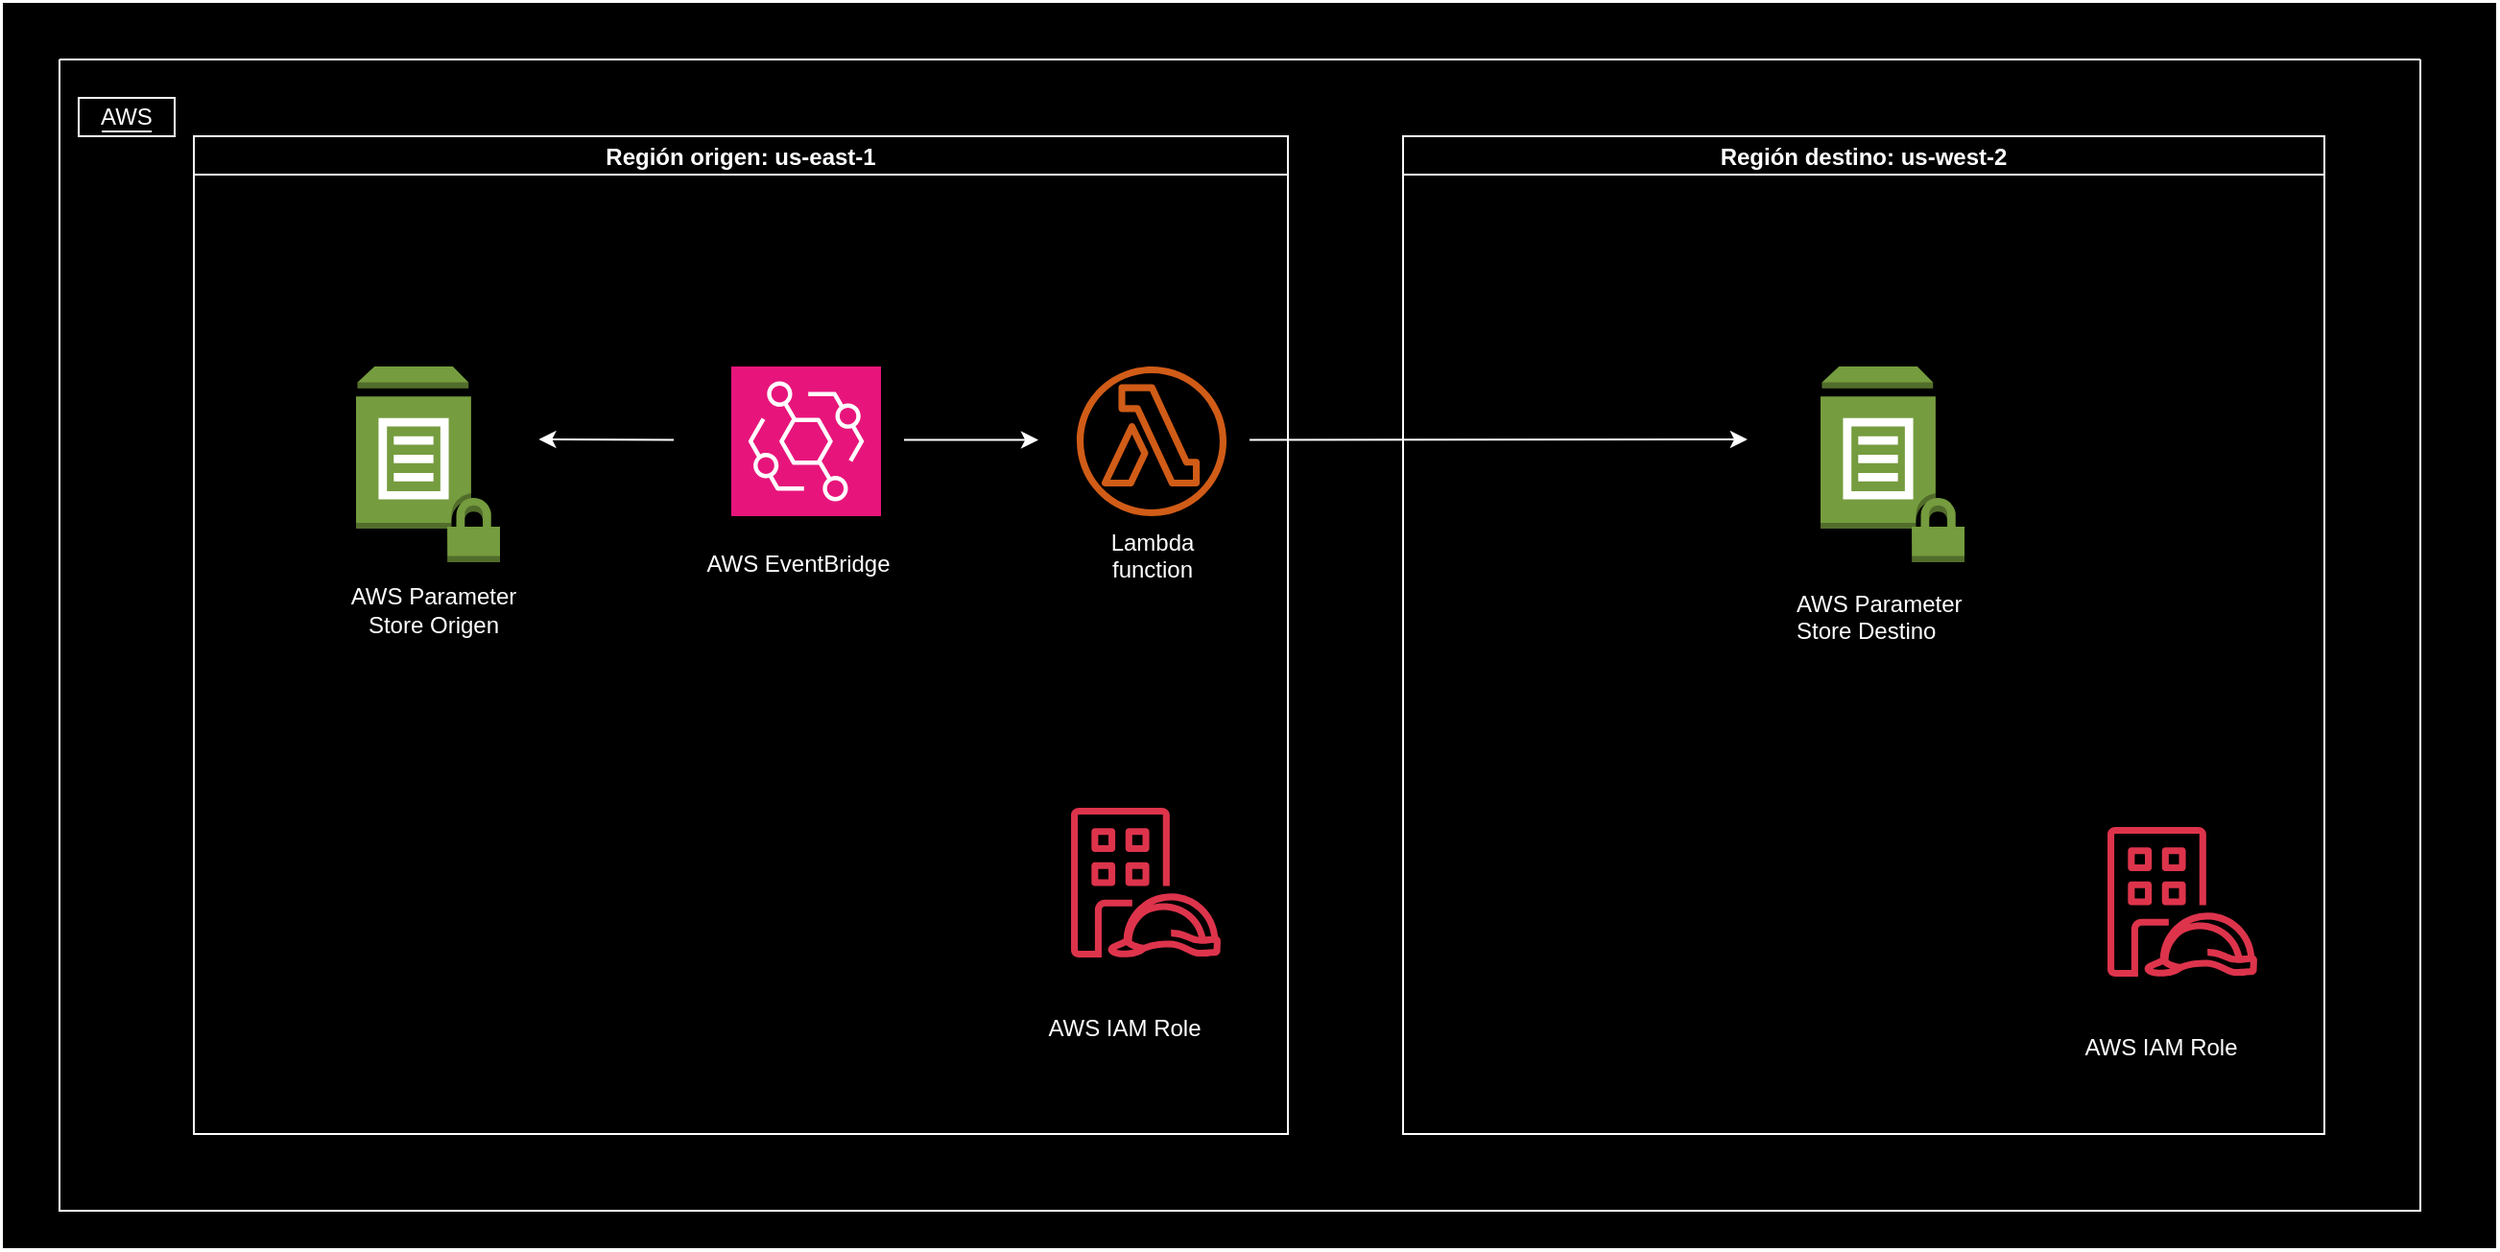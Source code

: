 <mxfile version="24.7.5" pages="2">
  <diagram id="Ht1M8jgEwFfnCIfOTk4-" name="Page-1">
    <mxGraphModel dx="1477" dy="1910" grid="1" gridSize="10" guides="1" tooltips="1" connect="1" arrows="1" fold="1" page="1" pageScale="1" pageWidth="1169" pageHeight="827" background="#ffffff" math="0" shadow="0">
      <root>
        <mxCell id="0" />
        <mxCell id="1" parent="0" />
        <mxCell id="TkHN5vmtKfePzfpMopAU-19" value="" style="rounded=0;whiteSpace=wrap;html=1;fillColor=#000000;strokeColor=#FFFFFF;" vertex="1" parent="1">
          <mxGeometry x="80" y="-30" width="1300" height="650" as="geometry" />
        </mxCell>
        <mxCell id="wMUD5X-A9GFCYnmL9H_o-1" value="Región origen: us-east-1" style="swimlane;startSize=20;horizontal=1;containerType=tree;strokeColor=#FFFFFF;fontColor=#FFFFFF;fillColor=none;" parent="1" vertex="1">
          <mxGeometry x="180" y="40" width="570" height="520" as="geometry" />
        </mxCell>
        <mxCell id="wMUD5X-A9GFCYnmL9H_o-6" value="Región destino: us-west-2" style="swimlane;startSize=20;horizontal=1;containerType=tree;swimlaneFillColor=none;labelBackgroundColor=none;strokeColor=#FFFFFF;fontColor=#FFFFFF;fillColor=none;" parent="1" vertex="1">
          <mxGeometry x="810" y="40" width="480" height="520" as="geometry" />
        </mxCell>
        <mxCell id="VYMYHPz4Sc5OkGbCSFCF-20" value="" style="outlineConnect=0;dashed=0;verticalLabelPosition=bottom;verticalAlign=top;align=center;html=1;shape=mxgraph.aws3.parameter_store;fillColor=#759C3E;gradientColor=none;" parent="wMUD5X-A9GFCYnmL9H_o-6" vertex="1">
          <mxGeometry x="217.5" y="120" width="75" height="102" as="geometry" />
        </mxCell>
        <mxCell id="VYMYHPz4Sc5OkGbCSFCF-19" value="AWS Parameter Store Destino" style="text;whiteSpace=wrap;fontColor=#FFFFFF;" parent="wMUD5X-A9GFCYnmL9H_o-6" vertex="1">
          <mxGeometry x="202.5" y="230" width="90" height="40" as="geometry" />
        </mxCell>
        <mxCell id="wMUD5X-A9GFCYnmL9H_o-36" value="" style="swimlane;startSize=0;strokeColor=#FFFFFF;fillColor=none;" parent="1" vertex="1">
          <mxGeometry x="110" width="1230" height="600" as="geometry" />
        </mxCell>
        <mxCell id="wMUD5X-A9GFCYnmL9H_o-39" value="&lt;font style=&quot;background-color: rgb(0, 0, 0);&quot; color=&quot;#ffffff&quot;&gt;AWS&lt;/font&gt;" style="rounded=0;whiteSpace=wrap;html=1;labelBackgroundColor=default;strokeColor=#FFFFFF;fillColor=none;" parent="wMUD5X-A9GFCYnmL9H_o-36" vertex="1">
          <mxGeometry x="10" y="20" width="50" height="20" as="geometry" />
        </mxCell>
        <mxCell id="TkHN5vmtKfePzfpMopAU-5" value="" style="group;fillColor=none;strokeColor=none;" vertex="1" connectable="0" parent="wMUD5X-A9GFCYnmL9H_o-36">
          <mxGeometry x="140" y="160" width="110" height="152" as="geometry" />
        </mxCell>
        <mxCell id="VYMYHPz4Sc5OkGbCSFCF-1" value="" style="outlineConnect=0;dashed=0;verticalLabelPosition=bottom;verticalAlign=top;align=center;html=1;shape=mxgraph.aws3.parameter_store;fillColor=#759C3E;gradientColor=none;" parent="TkHN5vmtKfePzfpMopAU-5" vertex="1">
          <mxGeometry x="14.5" width="75" height="102" as="geometry" />
        </mxCell>
        <mxCell id="VYMYHPz4Sc5OkGbCSFCF-5" value="AWS Parameter Store Origen" style="ellipse;whiteSpace=wrap;html=1;strokeColor=none;fillColor=none;fontColor=#FFFFFF;" parent="TkHN5vmtKfePzfpMopAU-5" vertex="1">
          <mxGeometry y="102" width="110" height="50" as="geometry" />
        </mxCell>
        <mxCell id="wMUD5X-A9GFCYnmL9H_o-9" value="&lt;font color=&quot;#ffffff&quot;&gt;Lambda&lt;br&gt;function&lt;/font&gt;" style="outlineConnect=0;fontColor=#232F3E;gradientColor=none;fillColor=#D05C17;strokeColor=#FFFFFF;dashed=0;verticalLabelPosition=bottom;verticalAlign=top;align=center;html=1;fontSize=12;fontStyle=0;aspect=fixed;pointerEvents=1;shape=mxgraph.aws4.lambda_function;labelBackgroundColor=none;" parent="wMUD5X-A9GFCYnmL9H_o-36" vertex="1">
          <mxGeometry x="530" y="160" width="78" height="78" as="geometry" />
        </mxCell>
        <mxCell id="TkHN5vmtKfePzfpMopAU-7" value="" style="group" vertex="1" connectable="0" parent="wMUD5X-A9GFCYnmL9H_o-36">
          <mxGeometry x="1040" y="400" width="110" height="140" as="geometry" />
        </mxCell>
        <mxCell id="TkHN5vmtKfePzfpMopAU-3" value="" style="sketch=0;outlineConnect=0;fontColor=#232F3E;gradientColor=none;fillColor=#DD344C;strokeColor=none;dashed=0;verticalLabelPosition=bottom;verticalAlign=top;align=center;html=1;fontSize=12;fontStyle=0;aspect=fixed;pointerEvents=1;shape=mxgraph.aws4.identity_access_management_iam_roles_anywhere;" vertex="1" parent="TkHN5vmtKfePzfpMopAU-7">
          <mxGeometry x="27" width="78" height="78" as="geometry" />
        </mxCell>
        <mxCell id="TkHN5vmtKfePzfpMopAU-4" value="&lt;font color=&quot;#ffffff&quot;&gt;AWS IAM Role&lt;/font&gt;" style="ellipse;whiteSpace=wrap;html=1;strokeColor=none;fillColor=none;" vertex="1" parent="TkHN5vmtKfePzfpMopAU-7">
          <mxGeometry y="90" width="110" height="50" as="geometry" />
        </mxCell>
        <mxCell id="TkHN5vmtKfePzfpMopAU-8" value="" style="group;strokeColor=none;" vertex="1" connectable="0" parent="wMUD5X-A9GFCYnmL9H_o-36">
          <mxGeometry x="330" y="160" width="110" height="128" as="geometry" />
        </mxCell>
        <mxCell id="VYMYHPz4Sc5OkGbCSFCF-7" value="" style="sketch=0;points=[[0,0,0],[0.25,0,0],[0.5,0,0],[0.75,0,0],[1,0,0],[0,1,0],[0.25,1,0],[0.5,1,0],[0.75,1,0],[1,1,0],[0,0.25,0],[0,0.5,0],[0,0.75,0],[1,0.25,0],[1,0.5,0],[1,0.75,0]];outlineConnect=0;fontColor=#232F3E;fillColor=#E7157B;strokeColor=#ffffff;dashed=0;verticalLabelPosition=bottom;verticalAlign=top;align=center;html=1;fontSize=12;fontStyle=0;aspect=fixed;shape=mxgraph.aws4.resourceIcon;resIcon=mxgraph.aws4.eventbridge;" parent="TkHN5vmtKfePzfpMopAU-8" vertex="1">
          <mxGeometry x="20" width="78" height="78" as="geometry" />
        </mxCell>
        <mxCell id="VYMYHPz4Sc5OkGbCSFCF-8" value="&lt;font color=&quot;#ffffff&quot;&gt;AWS EventBridge&lt;/font&gt;" style="ellipse;whiteSpace=wrap;html=1;strokeColor=none;fillColor=none;" parent="TkHN5vmtKfePzfpMopAU-8" vertex="1">
          <mxGeometry y="78" width="110" height="50" as="geometry" />
        </mxCell>
        <mxCell id="TkHN5vmtKfePzfpMopAU-13" value="" style="endArrow=classic;html=1;rounded=0;strokeColor=#FFFFFF;entryX=0.203;entryY=0.33;entryDx=0;entryDy=0;entryPerimeter=0;" edge="1" parent="wMUD5X-A9GFCYnmL9H_o-36" target="wMUD5X-A9GFCYnmL9H_o-36">
          <mxGeometry width="50" height="50" relative="1" as="geometry">
            <mxPoint x="320" y="198.29" as="sourcePoint" />
            <mxPoint x="280" y="198.29" as="targetPoint" />
          </mxGeometry>
        </mxCell>
        <mxCell id="TkHN5vmtKfePzfpMopAU-14" value="" style="endArrow=classic;html=1;rounded=0;strokeColor=#FFFFFF;" edge="1" parent="wMUD5X-A9GFCYnmL9H_o-36">
          <mxGeometry width="50" height="50" relative="1" as="geometry">
            <mxPoint x="440" y="198.29" as="sourcePoint" />
            <mxPoint x="510" y="198.29" as="targetPoint" />
          </mxGeometry>
        </mxCell>
        <mxCell id="TkHN5vmtKfePzfpMopAU-15" value="" style="endArrow=classic;html=1;rounded=0;entryX=0.715;entryY=0.33;entryDx=0;entryDy=0;entryPerimeter=0;strokeColor=#FFFFFF;" edge="1" parent="wMUD5X-A9GFCYnmL9H_o-36" target="wMUD5X-A9GFCYnmL9H_o-36">
          <mxGeometry width="50" height="50" relative="1" as="geometry">
            <mxPoint x="620" y="198.29" as="sourcePoint" />
            <mxPoint x="690" y="198.29" as="targetPoint" />
          </mxGeometry>
        </mxCell>
        <mxCell id="TkHN5vmtKfePzfpMopAU-20" value="" style="group" vertex="1" connectable="0" parent="1">
          <mxGeometry x="610" y="390" width="110" height="140" as="geometry" />
        </mxCell>
        <mxCell id="TkHN5vmtKfePzfpMopAU-21" value="" style="sketch=0;outlineConnect=0;fontColor=#232F3E;gradientColor=none;fillColor=#DD344C;strokeColor=none;dashed=0;verticalLabelPosition=bottom;verticalAlign=top;align=center;html=1;fontSize=12;fontStyle=0;aspect=fixed;pointerEvents=1;shape=mxgraph.aws4.identity_access_management_iam_roles_anywhere;" vertex="1" parent="TkHN5vmtKfePzfpMopAU-20">
          <mxGeometry x="27" width="78" height="78" as="geometry" />
        </mxCell>
        <mxCell id="TkHN5vmtKfePzfpMopAU-22" value="&lt;font color=&quot;#ffffff&quot;&gt;AWS IAM Role&lt;/font&gt;" style="ellipse;whiteSpace=wrap;html=1;strokeColor=none;fillColor=none;" vertex="1" parent="TkHN5vmtKfePzfpMopAU-20">
          <mxGeometry y="90" width="110" height="50" as="geometry" />
        </mxCell>
      </root>
    </mxGraphModel>
  </diagram>
  <diagram name="Copia de Page-1" id="ERauh5n2GEOQKHKnoyZG">
    <mxGraphModel grid="1" page="1" gridSize="10" guides="1" tooltips="1" connect="1" arrows="1" fold="1" pageScale="1" pageWidth="1169" pageHeight="827" background="#ffffff" math="0" shadow="0">
      <root>
        <mxCell id="sZTv1z5Kiou9EQYhRibC-0" />
        <mxCell id="sZTv1z5Kiou9EQYhRibC-1" parent="sZTv1z5Kiou9EQYhRibC-0" />
        <mxCell id="sZTv1z5Kiou9EQYhRibC-2" style="edgeStyle=orthogonalEdgeStyle;rounded=0;orthogonalLoop=1;jettySize=auto;html=1;" edge="1" parent="sZTv1z5Kiou9EQYhRibC-1" source="sZTv1z5Kiou9EQYhRibC-4" target="sZTv1z5Kiou9EQYhRibC-7">
          <mxGeometry relative="1" as="geometry" />
        </mxCell>
        <mxCell id="sZTv1z5Kiou9EQYhRibC-3" style="edgeStyle=orthogonalEdgeStyle;rounded=0;orthogonalLoop=1;jettySize=auto;html=1;" edge="1" parent="sZTv1z5Kiou9EQYhRibC-1" source="sZTv1z5Kiou9EQYhRibC-4">
          <mxGeometry relative="1" as="geometry">
            <mxPoint x="910" y="360" as="targetPoint" />
          </mxGeometry>
        </mxCell>
        <mxCell id="sZTv1z5Kiou9EQYhRibC-4" value="" style="sketch=0;points=[[0,0,0],[0.25,0,0],[0.5,0,0],[0.75,0,0],[1,0,0],[0,1,0],[0.25,1,0],[0.5,1,0],[0.75,1,0],[1,1,0],[0,0.25,0],[0,0.5,0],[0,0.75,0],[1,0.25,0],[1,0.5,0],[1,0.75,0]];outlineConnect=0;fontColor=#232F3E;fillColor=#E7157B;strokeColor=#ffffff;dashed=0;verticalLabelPosition=bottom;verticalAlign=top;align=center;html=1;fontSize=12;fontStyle=0;aspect=fixed;shape=mxgraph.aws4.resourceIcon;resIcon=mxgraph.aws4.eventbridge;" vertex="1" parent="sZTv1z5Kiou9EQYhRibC-1">
          <mxGeometry x="700" y="160" width="78" height="78" as="geometry" />
        </mxCell>
        <mxCell id="sZTv1z5Kiou9EQYhRibC-5" value="AWS EventBridge" style="ellipse;whiteSpace=wrap;html=1;strokeColor=none;" vertex="1" parent="sZTv1z5Kiou9EQYhRibC-1">
          <mxGeometry x="680" y="238" width="110" height="50" as="geometry" />
        </mxCell>
        <mxCell id="sZTv1z5Kiou9EQYhRibC-6" value="Región origen: us-east-1" style="swimlane;startSize=20;horizontal=1;containerType=tree;" vertex="1" parent="sZTv1z5Kiou9EQYhRibC-1">
          <mxGeometry x="180" y="40" width="480" height="760" as="geometry" />
        </mxCell>
        <mxCell id="sZTv1z5Kiou9EQYhRibC-7" value="Lambda&lt;br&gt;function" style="outlineConnect=0;fontColor=#232F3E;gradientColor=none;fillColor=#D05C17;strokeColor=none;dashed=0;verticalLabelPosition=bottom;verticalAlign=top;align=center;html=1;fontSize=12;fontStyle=0;aspect=fixed;pointerEvents=1;shape=mxgraph.aws4.lambda_function;labelBackgroundColor=#ffffff;" vertex="1" parent="sZTv1z5Kiou9EQYhRibC-6">
          <mxGeometry x="350" y="350" width="78" height="78" as="geometry" />
        </mxCell>
        <mxCell id="sZTv1z5Kiou9EQYhRibC-8" value="" style="outlineConnect=0;dashed=0;verticalLabelPosition=bottom;verticalAlign=top;align=center;html=1;shape=mxgraph.aws3.parameter_store;fillColor=#759C3E;gradientColor=none;" vertex="1" parent="sZTv1z5Kiou9EQYhRibC-6">
          <mxGeometry x="187" y="130" width="75" height="102" as="geometry" />
        </mxCell>
        <mxCell id="sZTv1z5Kiou9EQYhRibC-9" style="edgeStyle=orthogonalEdgeStyle;rounded=0;orthogonalLoop=1;jettySize=auto;html=1;" edge="1" parent="sZTv1z5Kiou9EQYhRibC-6" source="sZTv1z5Kiou9EQYhRibC-10">
          <mxGeometry relative="1" as="geometry">
            <mxPoint x="227.5" y="330" as="targetPoint" />
          </mxGeometry>
        </mxCell>
        <mxCell id="sZTv1z5Kiou9EQYhRibC-10" value="AWS Parameter Store Origen" style="ellipse;whiteSpace=wrap;html=1;strokeColor=none;" vertex="1" parent="sZTv1z5Kiou9EQYhRibC-6">
          <mxGeometry x="172.5" y="232" width="110" height="50" as="geometry" />
        </mxCell>
        <mxCell id="sZTv1z5Kiou9EQYhRibC-11" style="edgeStyle=orthogonalEdgeStyle;rounded=0;orthogonalLoop=1;jettySize=auto;html=1;" edge="1" parent="sZTv1z5Kiou9EQYhRibC-6" source="sZTv1z5Kiou9EQYhRibC-12">
          <mxGeometry relative="1" as="geometry">
            <mxPoint x="330" y="389" as="targetPoint" />
          </mxGeometry>
        </mxCell>
        <mxCell id="sZTv1z5Kiou9EQYhRibC-12" value="" style="sketch=0;outlineConnect=0;fontColor=#232F3E;gradientColor=none;fillColor=#DD344C;strokeColor=none;dashed=0;verticalLabelPosition=bottom;verticalAlign=top;align=center;html=1;fontSize=12;fontStyle=0;aspect=fixed;pointerEvents=1;shape=mxgraph.aws4.identity_access_management_iam_roles_anywhere;" vertex="1" parent="sZTv1z5Kiou9EQYhRibC-6">
          <mxGeometry x="187" y="350" width="78" height="78" as="geometry" />
        </mxCell>
        <mxCell id="sZTv1z5Kiou9EQYhRibC-13" value="AWS IAM Role" style="ellipse;whiteSpace=wrap;html=1;strokeColor=none;" vertex="1" parent="sZTv1z5Kiou9EQYhRibC-6">
          <mxGeometry x="160" y="440" width="110" height="50" as="geometry" />
        </mxCell>
        <mxCell id="sZTv1z5Kiou9EQYhRibC-14" style="edgeStyle=orthogonalEdgeStyle;rounded=0;orthogonalLoop=1;jettySize=auto;html=1;" edge="1" parent="sZTv1z5Kiou9EQYhRibC-6" source="sZTv1z5Kiou9EQYhRibC-15">
          <mxGeometry relative="1" as="geometry">
            <mxPoint x="386.75" y="480" as="targetPoint" />
          </mxGeometry>
        </mxCell>
        <mxCell id="sZTv1z5Kiou9EQYhRibC-15" value="" style="outlineConnect=0;dashed=0;verticalLabelPosition=bottom;verticalAlign=top;align=center;html=1;shape=mxgraph.aws3.cloudwatch;fillColor=#759C3E;gradientColor=none;" vertex="1" parent="sZTv1z5Kiou9EQYhRibC-6">
          <mxGeometry x="345.5" y="550" width="82.5" height="93" as="geometry" />
        </mxCell>
        <mxCell id="sZTv1z5Kiou9EQYhRibC-16" value="AWS CloudWatch" style="text;whiteSpace=wrap;" vertex="1" parent="sZTv1z5Kiou9EQYhRibC-6">
          <mxGeometry x="350" y="660" width="90" height="40" as="geometry" />
        </mxCell>
        <mxCell id="sZTv1z5Kiou9EQYhRibC-17" value="Región destino: us-west-2" style="swimlane;startSize=20;horizontal=1;containerType=tree;swimlaneFillColor=none;labelBackgroundColor=default;" vertex="1" parent="sZTv1z5Kiou9EQYhRibC-1">
          <mxGeometry x="810" y="40" width="480" height="760" as="geometry" />
        </mxCell>
        <mxCell id="sZTv1z5Kiou9EQYhRibC-18" value="" style="outlineConnect=0;dashed=0;verticalLabelPosition=bottom;verticalAlign=top;align=center;html=1;shape=mxgraph.aws3.parameter_store;fillColor=#759C3E;gradientColor=none;" vertex="1" parent="sZTv1z5Kiou9EQYhRibC-17">
          <mxGeometry x="217.5" y="120" width="75" height="102" as="geometry" />
        </mxCell>
        <mxCell id="sZTv1z5Kiou9EQYhRibC-19" style="edgeStyle=orthogonalEdgeStyle;rounded=0;orthogonalLoop=1;jettySize=auto;html=1;" edge="1" parent="sZTv1z5Kiou9EQYhRibC-17" source="sZTv1z5Kiou9EQYhRibC-20">
          <mxGeometry relative="1" as="geometry">
            <mxPoint x="247.5" y="320" as="targetPoint" />
          </mxGeometry>
        </mxCell>
        <mxCell id="sZTv1z5Kiou9EQYhRibC-20" value="AWS Parameter Store Destino" style="text;whiteSpace=wrap;" vertex="1" parent="sZTv1z5Kiou9EQYhRibC-17">
          <mxGeometry x="202.5" y="230" width="90" height="40" as="geometry" />
        </mxCell>
        <mxCell id="sZTv1z5Kiou9EQYhRibC-21" style="edgeStyle=orthogonalEdgeStyle;rounded=0;orthogonalLoop=1;jettySize=auto;html=1;" edge="1" parent="sZTv1z5Kiou9EQYhRibC-17" source="sZTv1z5Kiou9EQYhRibC-22">
          <mxGeometry relative="1" as="geometry">
            <mxPoint x="96.75" y="490" as="targetPoint" />
          </mxGeometry>
        </mxCell>
        <mxCell id="sZTv1z5Kiou9EQYhRibC-22" value="" style="outlineConnect=0;dashed=0;verticalLabelPosition=bottom;verticalAlign=top;align=center;html=1;shape=mxgraph.aws3.cloudwatch;fillColor=#759C3E;gradientColor=none;" vertex="1" parent="sZTv1z5Kiou9EQYhRibC-17">
          <mxGeometry x="55.5" y="550" width="82.5" height="93" as="geometry" />
        </mxCell>
        <mxCell id="sZTv1z5Kiou9EQYhRibC-23" value="AWS CloudWatch" style="text;whiteSpace=wrap;" vertex="1" parent="sZTv1z5Kiou9EQYhRibC-17">
          <mxGeometry x="70" y="660" width="90" height="40" as="geometry" />
        </mxCell>
        <mxCell id="sZTv1z5Kiou9EQYhRibC-24" value="Lambda&lt;br&gt;function" style="outlineConnect=0;fontColor=#232F3E;gradientColor=none;fillColor=#D05C17;strokeColor=none;dashed=0;verticalLabelPosition=bottom;verticalAlign=top;align=center;html=1;fontSize=12;fontStyle=0;aspect=fixed;pointerEvents=1;shape=mxgraph.aws4.lambda_function;labelBackgroundColor=#ffffff;" vertex="1" parent="sZTv1z5Kiou9EQYhRibC-17">
          <mxGeometry x="60" y="360" width="78" height="78" as="geometry" />
        </mxCell>
        <mxCell id="sZTv1z5Kiou9EQYhRibC-25" style="edgeStyle=orthogonalEdgeStyle;rounded=0;orthogonalLoop=1;jettySize=auto;html=1;" edge="1" parent="sZTv1z5Kiou9EQYhRibC-17">
          <mxGeometry relative="1" as="geometry">
            <mxPoint x="150" y="389" as="targetPoint" />
            <mxPoint x="214.536" y="389" as="sourcePoint" />
          </mxGeometry>
        </mxCell>
        <mxCell id="sZTv1z5Kiou9EQYhRibC-26" value="AWS IAM Role" style="ellipse;whiteSpace=wrap;html=1;strokeColor=none;" vertex="1" parent="sZTv1z5Kiou9EQYhRibC-17">
          <mxGeometry x="202.5" y="440" width="110" height="50" as="geometry" />
        </mxCell>
        <mxCell id="sZTv1z5Kiou9EQYhRibC-27" value="" style="sketch=0;outlineConnect=0;fontColor=#232F3E;gradientColor=none;fillColor=#DD344C;strokeColor=none;dashed=0;verticalLabelPosition=bottom;verticalAlign=top;align=center;html=1;fontSize=12;fontStyle=0;aspect=fixed;pointerEvents=1;shape=mxgraph.aws4.identity_access_management_iam_roles_anywhere;" vertex="1" parent="sZTv1z5Kiou9EQYhRibC-17">
          <mxGeometry x="222" y="341" width="78" height="78" as="geometry" />
        </mxCell>
        <mxCell id="sZTv1z5Kiou9EQYhRibC-28" value="" style="swimlane;startSize=0;" vertex="1" parent="sZTv1z5Kiou9EQYhRibC-1">
          <mxGeometry x="110" width="1230" height="840" as="geometry" />
        </mxCell>
        <mxCell id="sZTv1z5Kiou9EQYhRibC-29" value="AWS" style="rounded=0;whiteSpace=wrap;html=1;labelBackgroundColor=default;" vertex="1" parent="sZTv1z5Kiou9EQYhRibC-28">
          <mxGeometry x="10" y="20" width="50" height="20" as="geometry" />
        </mxCell>
        <mxCell id="sZTv1z5Kiou9EQYhRibC-30" value="Réplica de parámetros" style="text;whiteSpace=wrap;" vertex="1" parent="sZTv1z5Kiou9EQYhRibC-28">
          <mxGeometry x="735.25" y="374" width="123" height="40" as="geometry" />
        </mxCell>
      </root>
    </mxGraphModel>
  </diagram>
</mxfile>

